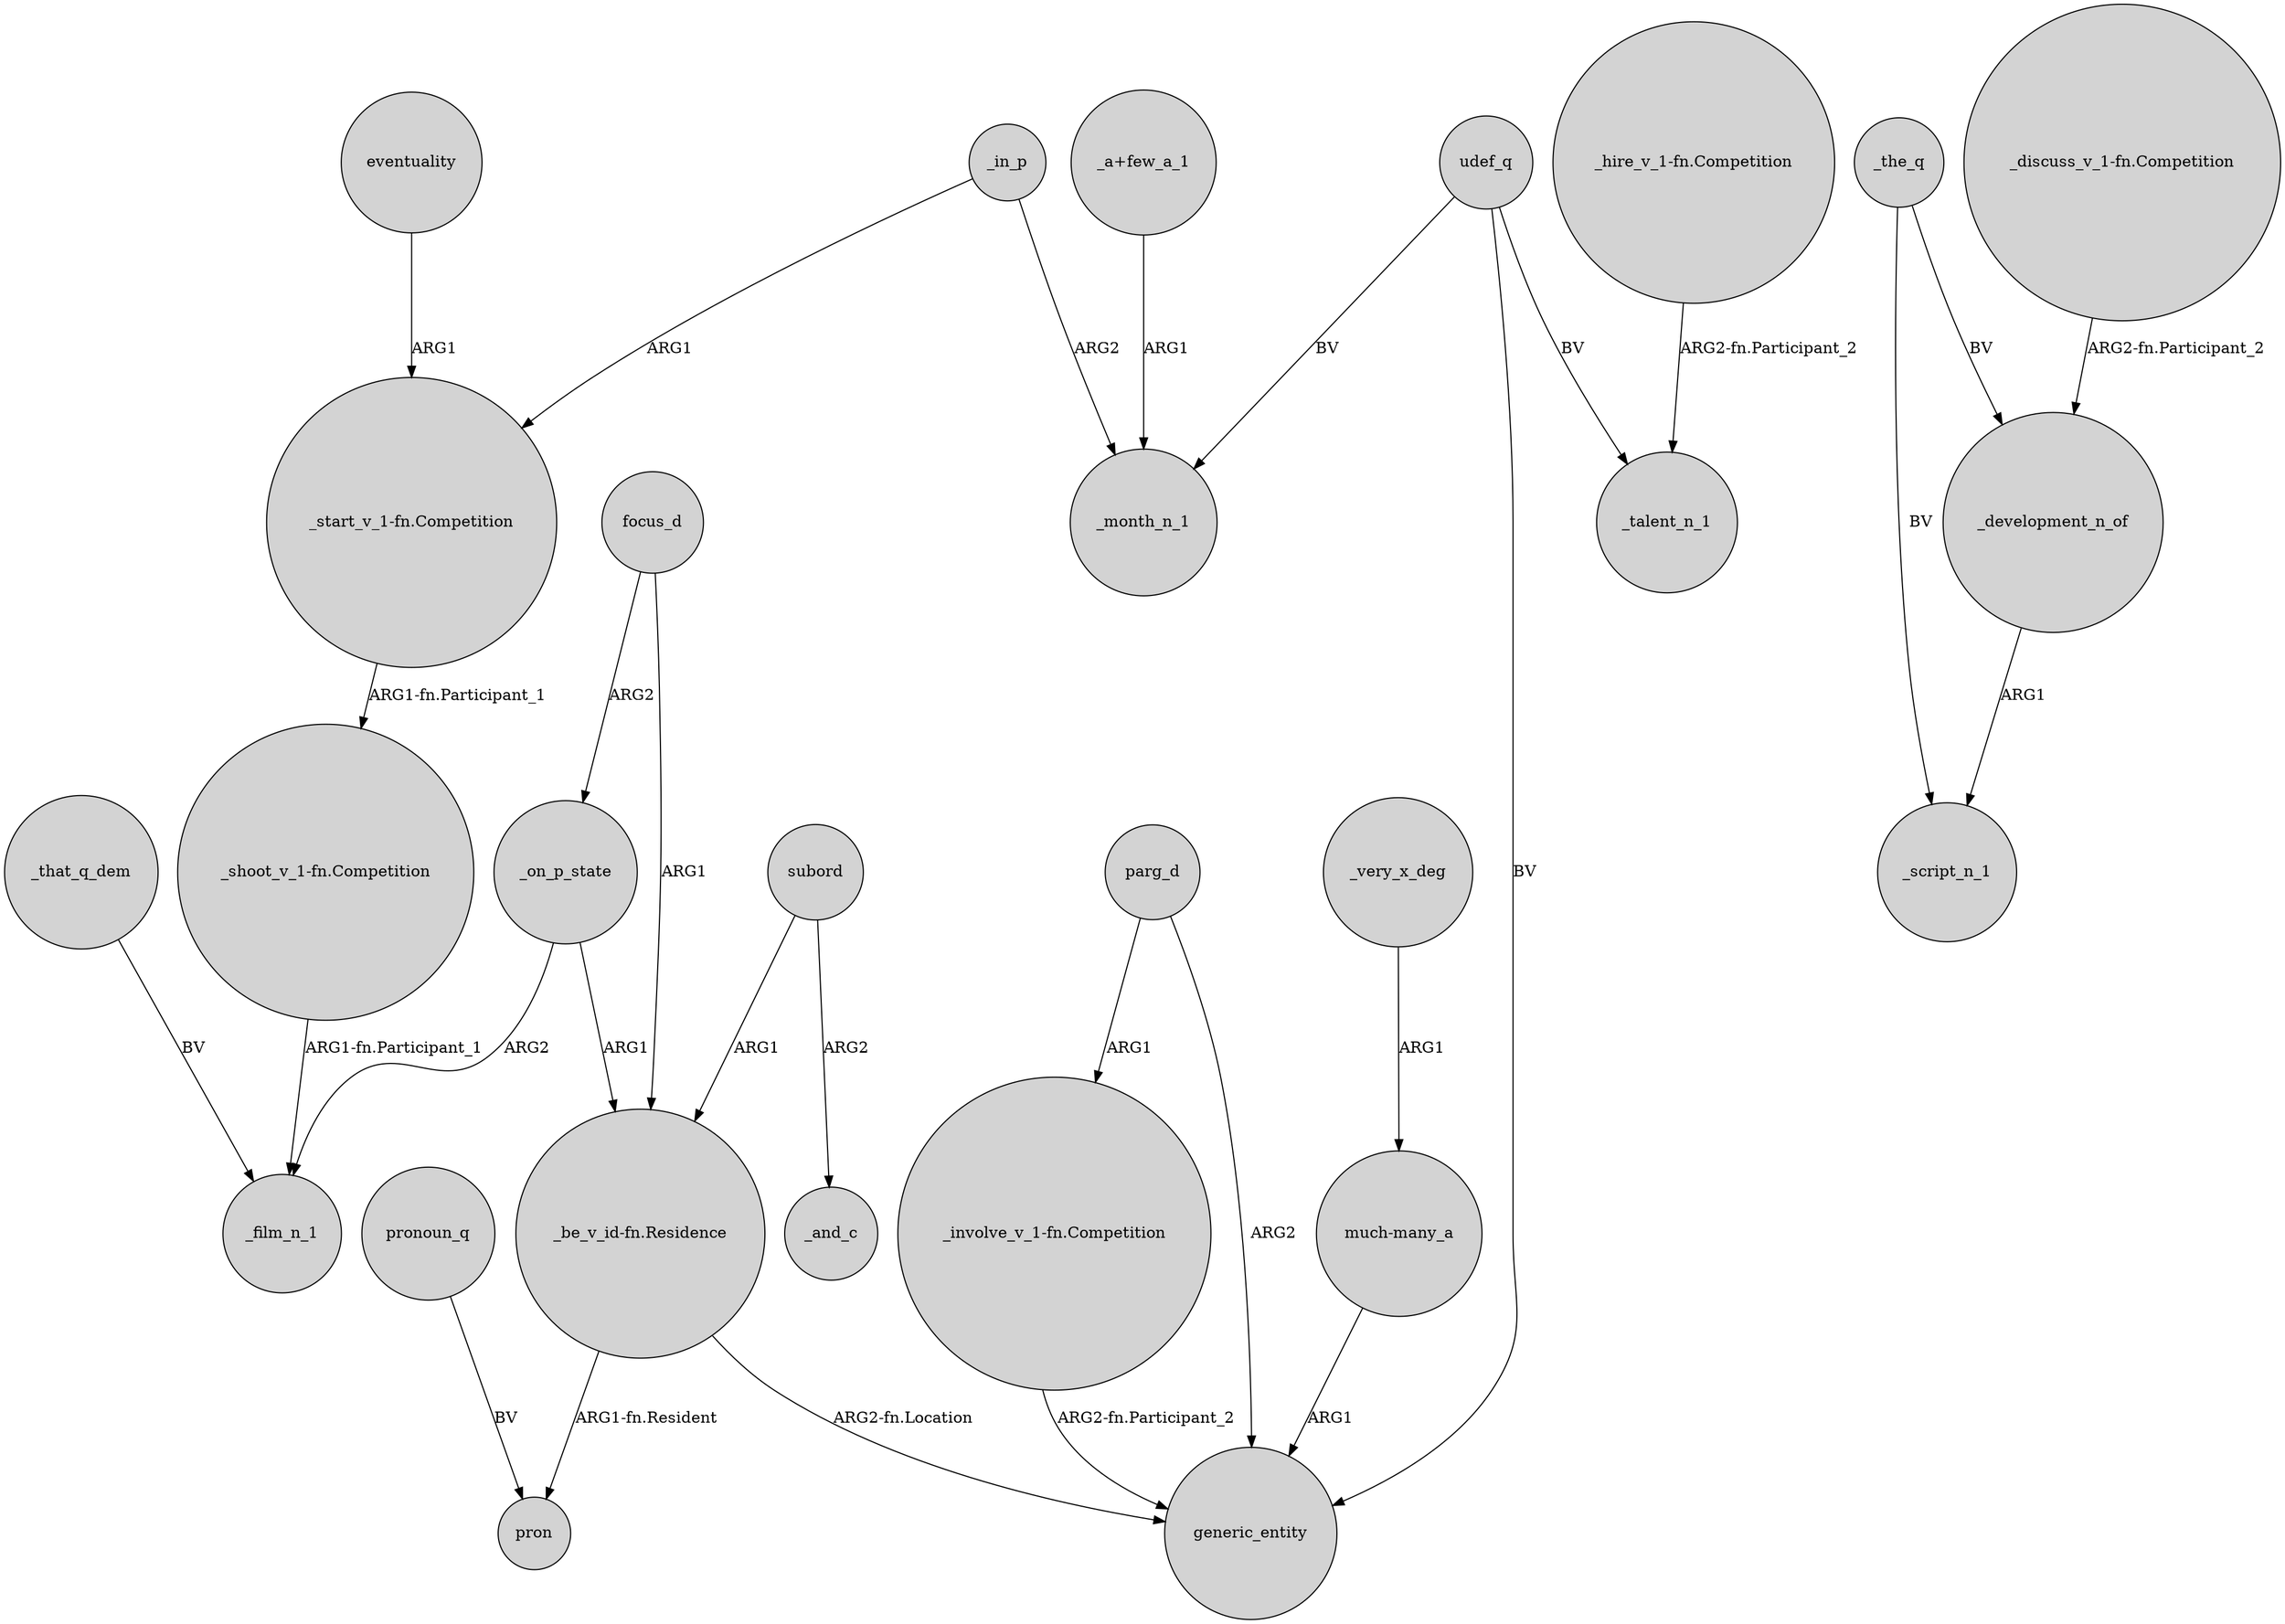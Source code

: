 digraph {
	node [shape=circle style=filled]
	udef_q -> _month_n_1 [label=BV]
	subord -> "_be_v_id-fn.Residence" [label=ARG1]
	_the_q -> _development_n_of [label=BV]
	_on_p_state -> "_be_v_id-fn.Residence" [label=ARG1]
	parg_d -> "_involve_v_1-fn.Competition" [label=ARG1]
	"_involve_v_1-fn.Competition" -> generic_entity [label="ARG2-fn.Participant_2"]
	subord -> _and_c [label=ARG2]
	"_start_v_1-fn.Competition" -> "_shoot_v_1-fn.Competition" [label="ARG1-fn.Participant_1"]
	"_be_v_id-fn.Residence" -> pron [label="ARG1-fn.Resident"]
	focus_d -> _on_p_state [label=ARG2]
	udef_q -> _talent_n_1 [label=BV]
	udef_q -> generic_entity [label=BV]
	"_hire_v_1-fn.Competition" -> _talent_n_1 [label="ARG2-fn.Participant_2"]
	pronoun_q -> pron [label=BV]
	"_shoot_v_1-fn.Competition" -> _film_n_1 [label="ARG1-fn.Participant_1"]
	_the_q -> _script_n_1 [label=BV]
	"much-many_a" -> generic_entity [label=ARG1]
	_in_p -> _month_n_1 [label=ARG2]
	_that_q_dem -> _film_n_1 [label=BV]
	"_discuss_v_1-fn.Competition" -> _development_n_of [label="ARG2-fn.Participant_2"]
	_development_n_of -> _script_n_1 [label=ARG1]
	eventuality -> "_start_v_1-fn.Competition" [label=ARG1]
	_very_x_deg -> "much-many_a" [label=ARG1]
	_on_p_state -> _film_n_1 [label=ARG2]
	"_a+few_a_1" -> _month_n_1 [label=ARG1]
	_in_p -> "_start_v_1-fn.Competition" [label=ARG1]
	"_be_v_id-fn.Residence" -> generic_entity [label="ARG2-fn.Location"]
	parg_d -> generic_entity [label=ARG2]
	focus_d -> "_be_v_id-fn.Residence" [label=ARG1]
}

